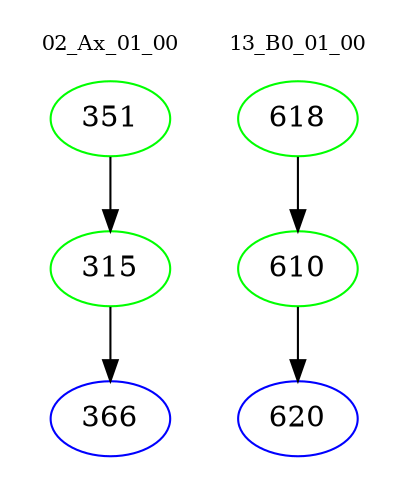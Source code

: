 digraph{
subgraph cluster_0 {
color = white
label = "02_Ax_01_00";
fontsize=10;
T0_351 [label="351", color="green"]
T0_351 -> T0_315 [color="black"]
T0_315 [label="315", color="green"]
T0_315 -> T0_366 [color="black"]
T0_366 [label="366", color="blue"]
}
subgraph cluster_1 {
color = white
label = "13_B0_01_00";
fontsize=10;
T1_618 [label="618", color="green"]
T1_618 -> T1_610 [color="black"]
T1_610 [label="610", color="green"]
T1_610 -> T1_620 [color="black"]
T1_620 [label="620", color="blue"]
}
}

